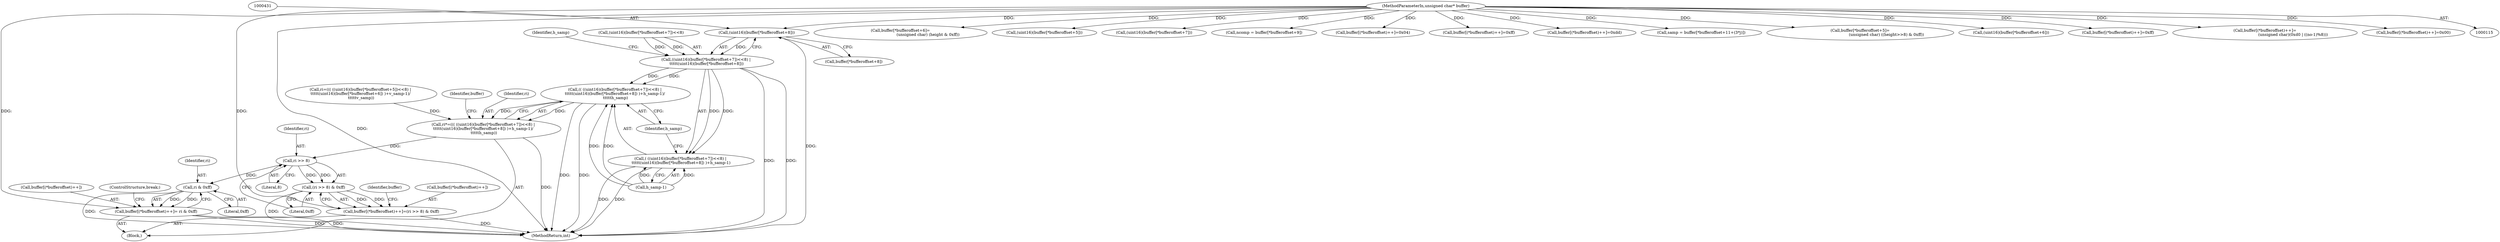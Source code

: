 digraph "0_libtiff_83a4b92815ea04969d494416eaae3d4c6b338e4a#diff-c8b4b355f9b5c06d585b23138e1c185f_3@pointer" {
"1000430" [label="(Call,(uint16)(buffer[*bufferoffset+8]))"];
"1000118" [label="(MethodParameterIn,unsigned char* buffer)"];
"1000419" [label="(Call,((uint16)(buffer[*bufferoffset+7])<<8) | \n\t\t\t\t\t(uint16)(buffer[*bufferoffset+8]))"];
"1000417" [label="(Call,(( ((uint16)(buffer[*bufferoffset+7])<<8) | \n\t\t\t\t\t(uint16)(buffer[*bufferoffset+8]) )+h_samp-1)/ \n\t\t\t\t\th_samp)"];
"1000415" [label="(Call,ri*=((( ((uint16)(buffer[*bufferoffset+7])<<8) | \n\t\t\t\t\t(uint16)(buffer[*bufferoffset+8]) )+h_samp-1)/ \n\t\t\t\t\th_samp))"];
"1000509" [label="(Call,ri >> 8)"];
"1000508" [label="(Call,(ri >> 8) & 0xff)"];
"1000502" [label="(Call,buffer[(*bufferoffset)++]=(ri >> 8) & 0xff)"];
"1000519" [label="(Call,ri & 0xff)"];
"1000513" [label="(Call,buffer[(*bufferoffset)++]= ri & 0xff)"];
"1000418" [label="(Call,( ((uint16)(buffer[*bufferoffset+7])<<8) | \n\t\t\t\t\t(uint16)(buffer[*bufferoffset+8]) )+h_samp-1)"];
"1000456" [label="(Call,buffer[*bufferoffset+6]=\n                                            (unsigned char) (height & 0xff))"];
"1000519" [label="(Call,ri & 0xff)"];
"1000418" [label="(Call,( ((uint16)(buffer[*bufferoffset+7])<<8) | \n\t\t\t\t\t(uint16)(buffer[*bufferoffset+8]) )+h_samp-1)"];
"1000502" [label="(Call,buffer[(*bufferoffset)++]=(ri >> 8) & 0xff)"];
"1000439" [label="(Identifier,h_samp)"];
"1000394" [label="(Call,(uint16)(buffer[*bufferoffset+5]))"];
"1000513" [label="(Call,buffer[(*bufferoffset)++]= ri & 0xff)"];
"1000515" [label="(Identifier,buffer)"];
"1000509" [label="(Call,ri >> 8)"];
"1000421" [label="(Call,(uint16)(buffer[*bufferoffset+7]))"];
"1000298" [label="(Call,ncomp = buffer[*bufferoffset+9])"];
"1000118" [label="(MethodParameterIn,unsigned char* buffer)"];
"1000512" [label="(Literal,0xff)"];
"1000511" [label="(Literal,8)"];
"1000520" [label="(Identifier,ri)"];
"1000514" [label="(Call,buffer[(*bufferoffset)++])"];
"1000432" [label="(Call,buffer[*bufferoffset+8])"];
"1000260" [label="(Block,)"];
"1000495" [label="(Call,buffer[(*bufferoffset)++]=0x04)"];
"1000388" [label="(Call,ri=((( ((uint16)(buffer[*bufferoffset+5])<<8) | \n\t\t\t\t\t(uint16)(buffer[*bufferoffset+6]) )+v_samp-1)/ \n\t\t\t\t\tv_samp))"];
"1000522" [label="(ControlStructure,break;)"];
"1000419" [label="(Call,((uint16)(buffer[*bufferoffset+7])<<8) | \n\t\t\t\t\t(uint16)(buffer[*bufferoffset+8]))"];
"1000441" [label="(Identifier,h_samp)"];
"1000510" [label="(Identifier,ri)"];
"1000607" [label="(Call,buffer[(*bufferoffset)++]=0xff)"];
"1000417" [label="(Call,(( ((uint16)(buffer[*bufferoffset+7])<<8) | \n\t\t\t\t\t(uint16)(buffer[*bufferoffset+8]) )+h_samp-1)/ \n\t\t\t\t\th_samp)"];
"1000481" [label="(Call,buffer[(*bufferoffset)++]=0xdd)"];
"1000348" [label="(Call,samp = buffer[*bufferoffset+11+(3*j)])"];
"1000415" [label="(Call,ri*=((( ((uint16)(buffer[*bufferoffset+7])<<8) | \n\t\t\t\t\t(uint16)(buffer[*bufferoffset+8]) )+h_samp-1)/ \n\t\t\t\t\th_samp))"];
"1000442" [label="(Call,buffer[*bufferoffset+5]=\n                                          (unsigned char) ((height>>8) & 0xff))"];
"1000403" [label="(Call,(uint16)(buffer[*bufferoffset+6]))"];
"1000444" [label="(Identifier,buffer)"];
"1000508" [label="(Call,(ri >> 8) & 0xff)"];
"1000678" [label="(MethodReturn,int)"];
"1000416" [label="(Identifier,ri)"];
"1000430" [label="(Call,(uint16)(buffer[*bufferoffset+8]))"];
"1000503" [label="(Call,buffer[(*bufferoffset)++])"];
"1000474" [label="(Call,buffer[(*bufferoffset)++]=0xff)"];
"1000521" [label="(Literal,0xff)"];
"1000438" [label="(Call,h_samp-1)"];
"1000420" [label="(Call,(uint16)(buffer[*bufferoffset+7])<<8)"];
"1000614" [label="(Call,buffer[(*bufferoffset)++]=\n                                             (unsigned char)(0xd0 | ((no-1)%8)))"];
"1000488" [label="(Call,buffer[(*bufferoffset)++]=0x00)"];
"1000430" -> "1000419"  [label="AST: "];
"1000430" -> "1000432"  [label="CFG: "];
"1000431" -> "1000430"  [label="AST: "];
"1000432" -> "1000430"  [label="AST: "];
"1000419" -> "1000430"  [label="CFG: "];
"1000430" -> "1000678"  [label="DDG: "];
"1000430" -> "1000419"  [label="DDG: "];
"1000118" -> "1000430"  [label="DDG: "];
"1000118" -> "1000115"  [label="AST: "];
"1000118" -> "1000678"  [label="DDG: "];
"1000118" -> "1000298"  [label="DDG: "];
"1000118" -> "1000348"  [label="DDG: "];
"1000118" -> "1000394"  [label="DDG: "];
"1000118" -> "1000403"  [label="DDG: "];
"1000118" -> "1000421"  [label="DDG: "];
"1000118" -> "1000442"  [label="DDG: "];
"1000118" -> "1000456"  [label="DDG: "];
"1000118" -> "1000474"  [label="DDG: "];
"1000118" -> "1000481"  [label="DDG: "];
"1000118" -> "1000488"  [label="DDG: "];
"1000118" -> "1000495"  [label="DDG: "];
"1000118" -> "1000502"  [label="DDG: "];
"1000118" -> "1000513"  [label="DDG: "];
"1000118" -> "1000607"  [label="DDG: "];
"1000118" -> "1000614"  [label="DDG: "];
"1000419" -> "1000418"  [label="AST: "];
"1000420" -> "1000419"  [label="AST: "];
"1000439" -> "1000419"  [label="CFG: "];
"1000419" -> "1000678"  [label="DDG: "];
"1000419" -> "1000678"  [label="DDG: "];
"1000419" -> "1000417"  [label="DDG: "];
"1000419" -> "1000417"  [label="DDG: "];
"1000419" -> "1000418"  [label="DDG: "];
"1000419" -> "1000418"  [label="DDG: "];
"1000420" -> "1000419"  [label="DDG: "];
"1000420" -> "1000419"  [label="DDG: "];
"1000417" -> "1000415"  [label="AST: "];
"1000417" -> "1000441"  [label="CFG: "];
"1000418" -> "1000417"  [label="AST: "];
"1000441" -> "1000417"  [label="AST: "];
"1000415" -> "1000417"  [label="CFG: "];
"1000417" -> "1000678"  [label="DDG: "];
"1000417" -> "1000678"  [label="DDG: "];
"1000417" -> "1000415"  [label="DDG: "];
"1000417" -> "1000415"  [label="DDG: "];
"1000438" -> "1000417"  [label="DDG: "];
"1000438" -> "1000417"  [label="DDG: "];
"1000415" -> "1000260"  [label="AST: "];
"1000416" -> "1000415"  [label="AST: "];
"1000444" -> "1000415"  [label="CFG: "];
"1000415" -> "1000678"  [label="DDG: "];
"1000388" -> "1000415"  [label="DDG: "];
"1000415" -> "1000509"  [label="DDG: "];
"1000509" -> "1000508"  [label="AST: "];
"1000509" -> "1000511"  [label="CFG: "];
"1000510" -> "1000509"  [label="AST: "];
"1000511" -> "1000509"  [label="AST: "];
"1000512" -> "1000509"  [label="CFG: "];
"1000509" -> "1000508"  [label="DDG: "];
"1000509" -> "1000508"  [label="DDG: "];
"1000509" -> "1000519"  [label="DDG: "];
"1000508" -> "1000502"  [label="AST: "];
"1000508" -> "1000512"  [label="CFG: "];
"1000512" -> "1000508"  [label="AST: "];
"1000502" -> "1000508"  [label="CFG: "];
"1000508" -> "1000678"  [label="DDG: "];
"1000508" -> "1000502"  [label="DDG: "];
"1000508" -> "1000502"  [label="DDG: "];
"1000502" -> "1000260"  [label="AST: "];
"1000503" -> "1000502"  [label="AST: "];
"1000515" -> "1000502"  [label="CFG: "];
"1000502" -> "1000678"  [label="DDG: "];
"1000519" -> "1000513"  [label="AST: "];
"1000519" -> "1000521"  [label="CFG: "];
"1000520" -> "1000519"  [label="AST: "];
"1000521" -> "1000519"  [label="AST: "];
"1000513" -> "1000519"  [label="CFG: "];
"1000519" -> "1000678"  [label="DDG: "];
"1000519" -> "1000513"  [label="DDG: "];
"1000519" -> "1000513"  [label="DDG: "];
"1000513" -> "1000260"  [label="AST: "];
"1000514" -> "1000513"  [label="AST: "];
"1000522" -> "1000513"  [label="CFG: "];
"1000513" -> "1000678"  [label="DDG: "];
"1000513" -> "1000678"  [label="DDG: "];
"1000418" -> "1000438"  [label="CFG: "];
"1000438" -> "1000418"  [label="AST: "];
"1000441" -> "1000418"  [label="CFG: "];
"1000418" -> "1000678"  [label="DDG: "];
"1000418" -> "1000678"  [label="DDG: "];
"1000438" -> "1000418"  [label="DDG: "];
"1000438" -> "1000418"  [label="DDG: "];
}
